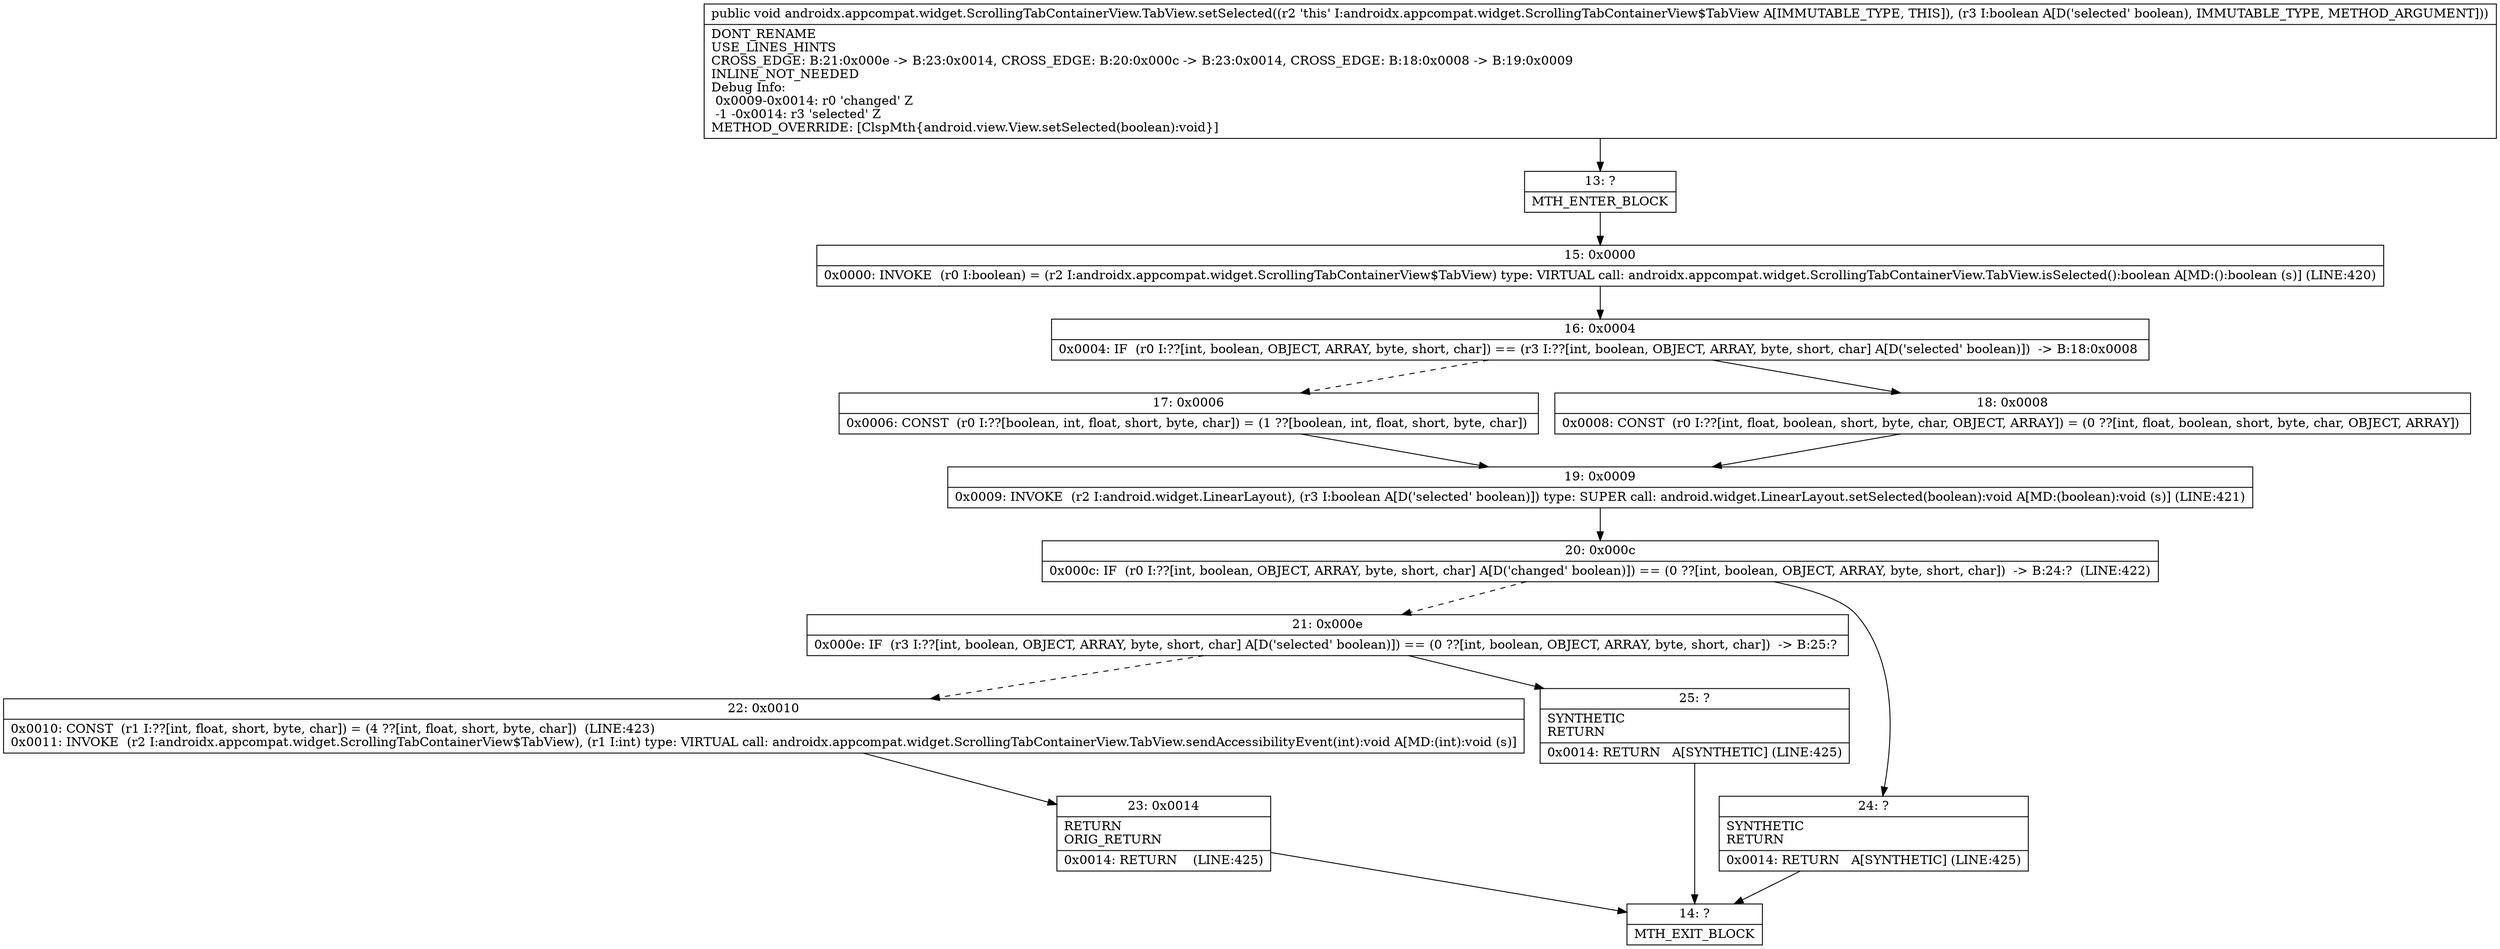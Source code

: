 digraph "CFG forandroidx.appcompat.widget.ScrollingTabContainerView.TabView.setSelected(Z)V" {
Node_13 [shape=record,label="{13\:\ ?|MTH_ENTER_BLOCK\l}"];
Node_15 [shape=record,label="{15\:\ 0x0000|0x0000: INVOKE  (r0 I:boolean) = (r2 I:androidx.appcompat.widget.ScrollingTabContainerView$TabView) type: VIRTUAL call: androidx.appcompat.widget.ScrollingTabContainerView.TabView.isSelected():boolean A[MD:():boolean (s)] (LINE:420)\l}"];
Node_16 [shape=record,label="{16\:\ 0x0004|0x0004: IF  (r0 I:??[int, boolean, OBJECT, ARRAY, byte, short, char]) == (r3 I:??[int, boolean, OBJECT, ARRAY, byte, short, char] A[D('selected' boolean)])  \-\> B:18:0x0008 \l}"];
Node_17 [shape=record,label="{17\:\ 0x0006|0x0006: CONST  (r0 I:??[boolean, int, float, short, byte, char]) = (1 ??[boolean, int, float, short, byte, char]) \l}"];
Node_19 [shape=record,label="{19\:\ 0x0009|0x0009: INVOKE  (r2 I:android.widget.LinearLayout), (r3 I:boolean A[D('selected' boolean)]) type: SUPER call: android.widget.LinearLayout.setSelected(boolean):void A[MD:(boolean):void (s)] (LINE:421)\l}"];
Node_20 [shape=record,label="{20\:\ 0x000c|0x000c: IF  (r0 I:??[int, boolean, OBJECT, ARRAY, byte, short, char] A[D('changed' boolean)]) == (0 ??[int, boolean, OBJECT, ARRAY, byte, short, char])  \-\> B:24:?  (LINE:422)\l}"];
Node_21 [shape=record,label="{21\:\ 0x000e|0x000e: IF  (r3 I:??[int, boolean, OBJECT, ARRAY, byte, short, char] A[D('selected' boolean)]) == (0 ??[int, boolean, OBJECT, ARRAY, byte, short, char])  \-\> B:25:? \l}"];
Node_22 [shape=record,label="{22\:\ 0x0010|0x0010: CONST  (r1 I:??[int, float, short, byte, char]) = (4 ??[int, float, short, byte, char])  (LINE:423)\l0x0011: INVOKE  (r2 I:androidx.appcompat.widget.ScrollingTabContainerView$TabView), (r1 I:int) type: VIRTUAL call: androidx.appcompat.widget.ScrollingTabContainerView.TabView.sendAccessibilityEvent(int):void A[MD:(int):void (s)]\l}"];
Node_23 [shape=record,label="{23\:\ 0x0014|RETURN\lORIG_RETURN\l|0x0014: RETURN    (LINE:425)\l}"];
Node_14 [shape=record,label="{14\:\ ?|MTH_EXIT_BLOCK\l}"];
Node_25 [shape=record,label="{25\:\ ?|SYNTHETIC\lRETURN\l|0x0014: RETURN   A[SYNTHETIC] (LINE:425)\l}"];
Node_24 [shape=record,label="{24\:\ ?|SYNTHETIC\lRETURN\l|0x0014: RETURN   A[SYNTHETIC] (LINE:425)\l}"];
Node_18 [shape=record,label="{18\:\ 0x0008|0x0008: CONST  (r0 I:??[int, float, boolean, short, byte, char, OBJECT, ARRAY]) = (0 ??[int, float, boolean, short, byte, char, OBJECT, ARRAY]) \l}"];
MethodNode[shape=record,label="{public void androidx.appcompat.widget.ScrollingTabContainerView.TabView.setSelected((r2 'this' I:androidx.appcompat.widget.ScrollingTabContainerView$TabView A[IMMUTABLE_TYPE, THIS]), (r3 I:boolean A[D('selected' boolean), IMMUTABLE_TYPE, METHOD_ARGUMENT]))  | DONT_RENAME\lUSE_LINES_HINTS\lCROSS_EDGE: B:21:0x000e \-\> B:23:0x0014, CROSS_EDGE: B:20:0x000c \-\> B:23:0x0014, CROSS_EDGE: B:18:0x0008 \-\> B:19:0x0009\lINLINE_NOT_NEEDED\lDebug Info:\l  0x0009\-0x0014: r0 'changed' Z\l  \-1 \-0x0014: r3 'selected' Z\lMETHOD_OVERRIDE: [ClspMth\{android.view.View.setSelected(boolean):void\}]\l}"];
MethodNode -> Node_13;Node_13 -> Node_15;
Node_15 -> Node_16;
Node_16 -> Node_17[style=dashed];
Node_16 -> Node_18;
Node_17 -> Node_19;
Node_19 -> Node_20;
Node_20 -> Node_21[style=dashed];
Node_20 -> Node_24;
Node_21 -> Node_22[style=dashed];
Node_21 -> Node_25;
Node_22 -> Node_23;
Node_23 -> Node_14;
Node_25 -> Node_14;
Node_24 -> Node_14;
Node_18 -> Node_19;
}

